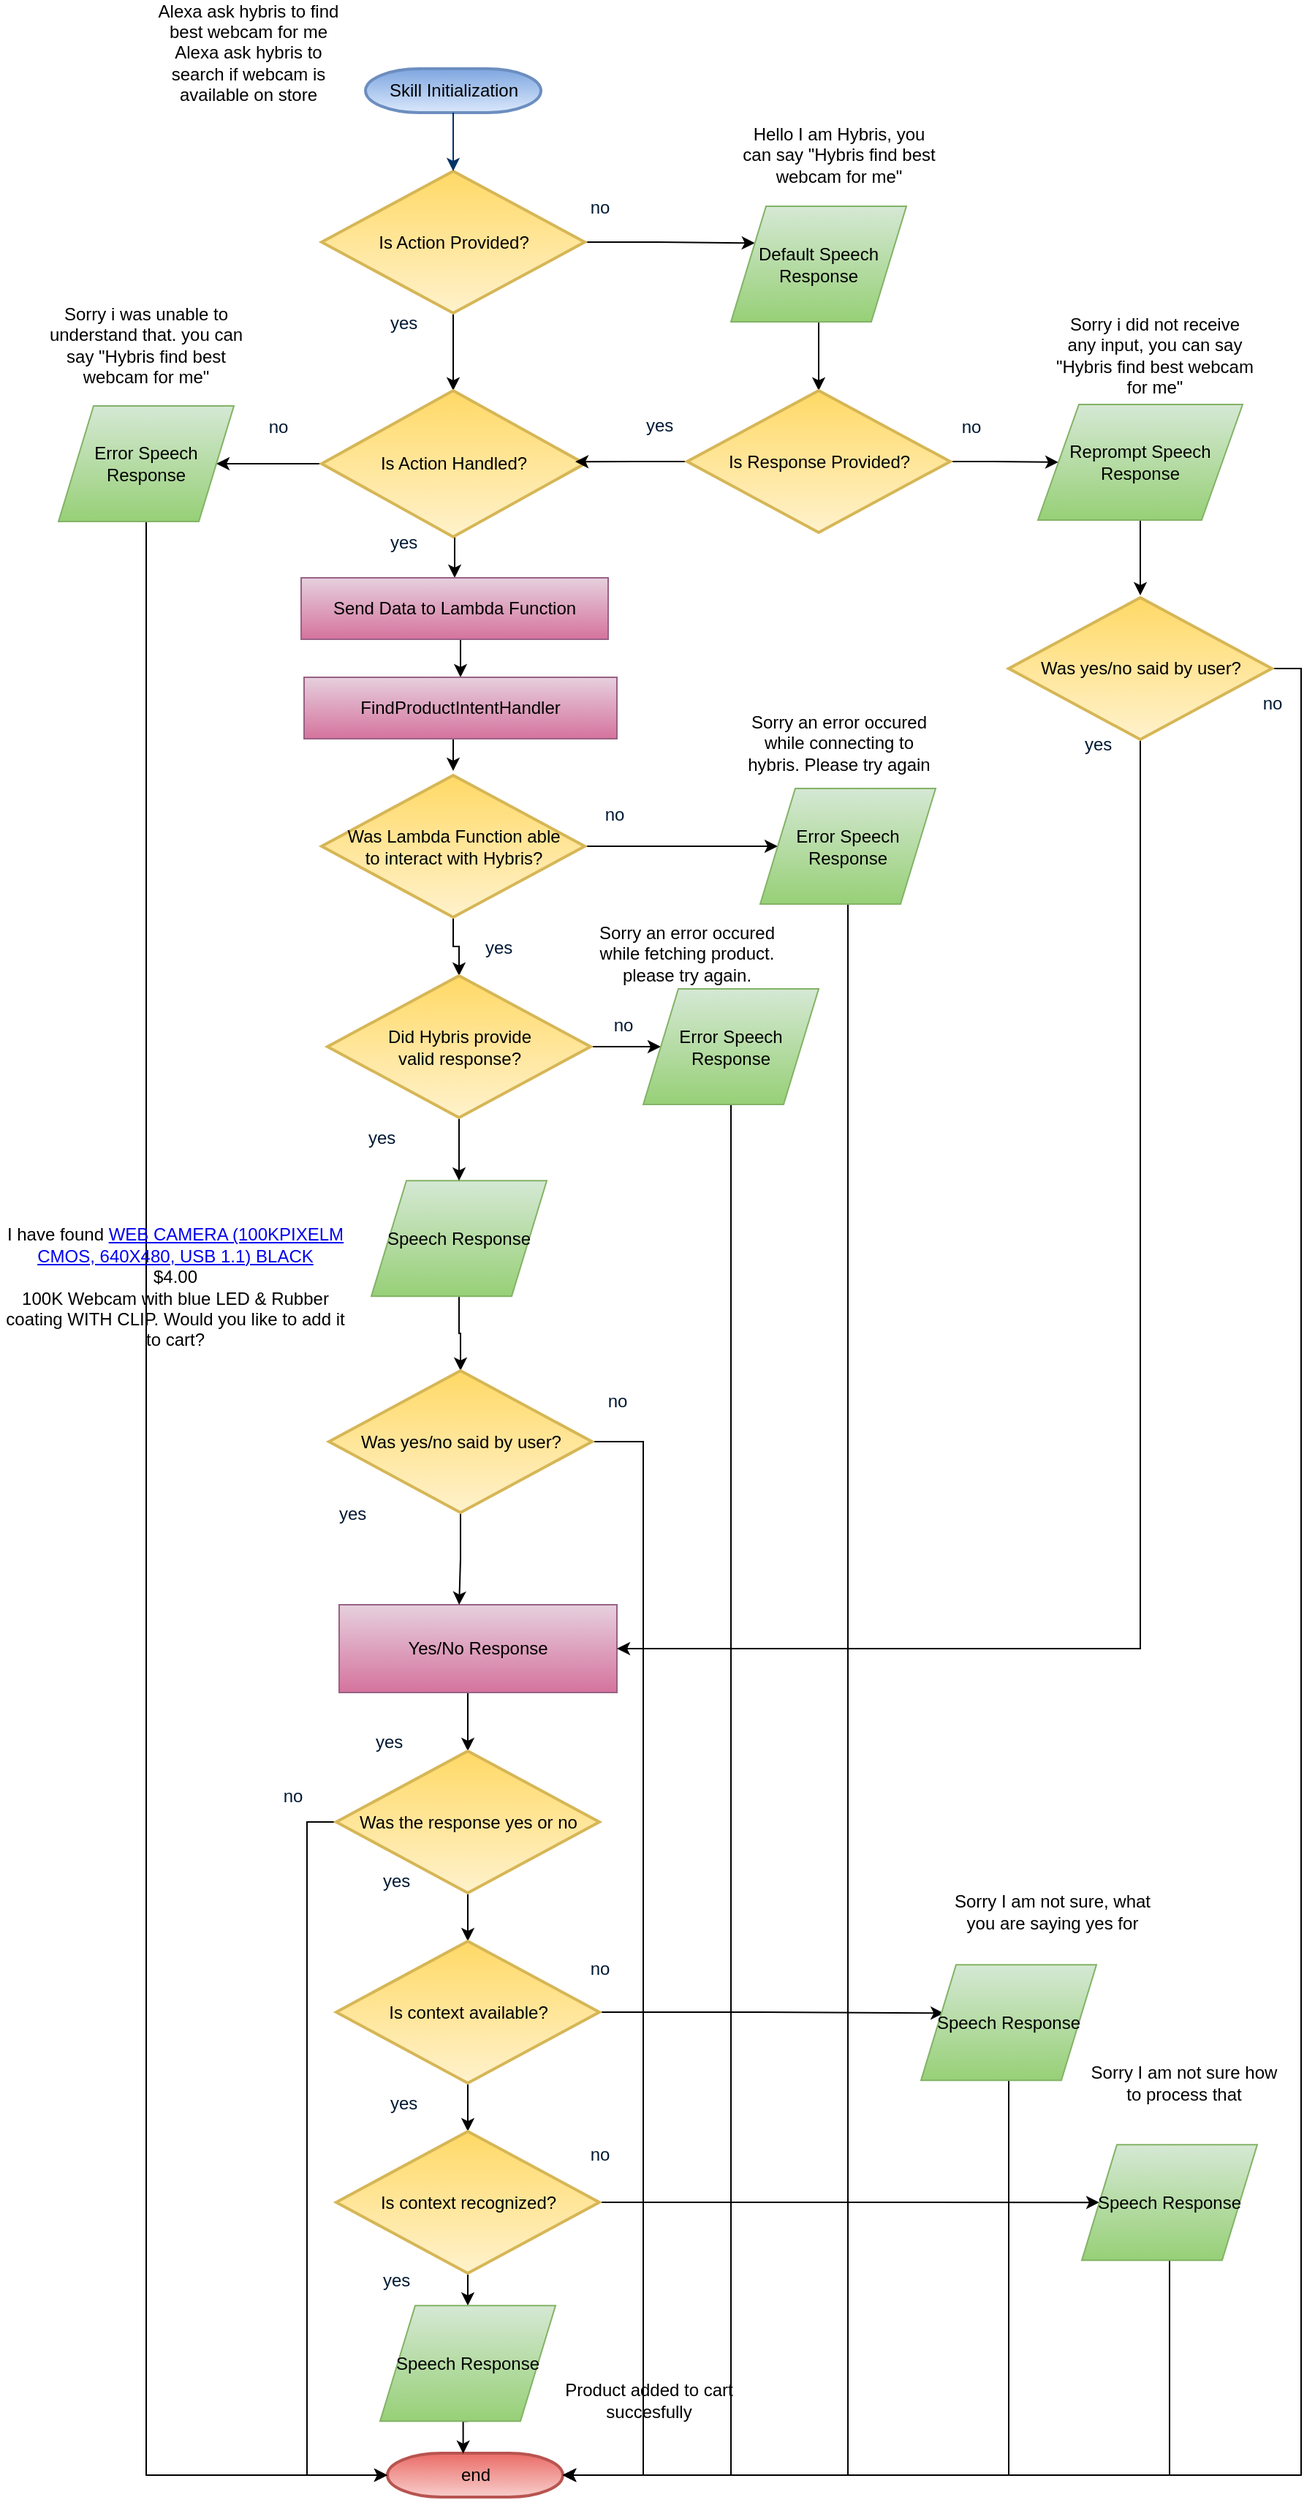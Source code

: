 <mxfile version="10.6.0" type="device"><diagram id="6a731a19-8d31-9384-78a2-239565b7b9f0" name="Page-1"><mxGraphModel dx="1250" dy="582" grid="1" gridSize="10" guides="1" tooltips="1" connect="1" arrows="1" fold="1" page="1" pageScale="1" pageWidth="1169" pageHeight="827" background="#ffffff" math="0" shadow="0"><root><mxCell id="0"/><mxCell id="1" parent="0"/><mxCell id="2" value="Skill Initialization" style="shape=mxgraph.flowchart.terminator;fillColor=#dae8fc;strokeColor=#6c8ebf;strokeWidth=2;gradientDirection=north;fontStyle=0;html=1;gradientColor=#7ea6e0;" parent="1" vertex="1"><mxGeometry x="260" y="60" width="120" height="30" as="geometry"/></mxCell><mxCell id="mYkq4KVQKV06vz_2xsbo-56" style="edgeStyle=orthogonalEdgeStyle;rounded=0;orthogonalLoop=1;jettySize=auto;html=1;entryX=0;entryY=0.25;entryDx=0;entryDy=0;" edge="1" parent="1" source="6" target="mYkq4KVQKV06vz_2xsbo-55"><mxGeometry relative="1" as="geometry"/></mxCell><mxCell id="mYkq4KVQKV06vz_2xsbo-64" style="edgeStyle=orthogonalEdgeStyle;rounded=0;orthogonalLoop=1;jettySize=auto;html=1;exitX=0.5;exitY=1;exitDx=0;exitDy=0;exitPerimeter=0;entryX=0.5;entryY=0;entryDx=0;entryDy=0;entryPerimeter=0;" edge="1" parent="1" source="6" target="mYkq4KVQKV06vz_2xsbo-57"><mxGeometry relative="1" as="geometry"/></mxCell><mxCell id="6" value="Is Action Provided?" style="shape=mxgraph.flowchart.decision;fillColor=#fff2cc;strokeColor=#d6b656;strokeWidth=2;gradientDirection=north;fontStyle=0;html=1;gradientColor=#ffd966;" parent="1" vertex="1"><mxGeometry x="230" y="130" width="180" height="97" as="geometry"/></mxCell><mxCell id="7" style="fontColor=#001933;fontStyle=1;strokeColor=#003366;strokeWidth=1;html=1;" parent="1" source="2" edge="1"><mxGeometry relative="1" as="geometry"><mxPoint x="320" y="130" as="targetPoint"/></mxGeometry></mxCell><mxCell id="11" value="yes" style="text;fontColor=#001933;fontStyle=0;html=1;strokeColor=none;gradientColor=none;fillColor=none;strokeWidth=2;" parent="1" vertex="1"><mxGeometry x="275" y="220" width="40" height="26" as="geometry"/></mxCell><mxCell id="14" value="no" style="text;fontColor=#001933;fontStyle=0;html=1;strokeColor=none;gradientColor=none;fillColor=none;strokeWidth=2;align=center;" parent="1" vertex="1"><mxGeometry x="400" y="141" width="40" height="26" as="geometry"/></mxCell><mxCell id="40" value="end" style="shape=mxgraph.flowchart.terminator;fillColor=#f8cecc;strokeColor=#b85450;strokeWidth=2;gradientDirection=north;fontStyle=0;html=1;gradientColor=#ea6b66;" parent="1" vertex="1"><mxGeometry x="275" y="1690" width="120" height="30" as="geometry"/></mxCell><mxCell id="mYkq4KVQKV06vz_2xsbo-84" style="edgeStyle=orthogonalEdgeStyle;rounded=0;orthogonalLoop=1;jettySize=auto;html=1;exitX=0.5;exitY=1;exitDx=0;exitDy=0;entryX=0.5;entryY=0;entryDx=0;entryDy=0;entryPerimeter=0;" edge="1" parent="1" source="mYkq4KVQKV06vz_2xsbo-55" target="mYkq4KVQKV06vz_2xsbo-58"><mxGeometry relative="1" as="geometry"/></mxCell><mxCell id="mYkq4KVQKV06vz_2xsbo-55" value="Default Speech Response" style="shape=parallelogram;perimeter=parallelogramPerimeter;whiteSpace=wrap;html=1;fillColor=#d5e8d4;strokeColor=#82b366;gradientColor=#97d077;" vertex="1" parent="1"><mxGeometry x="510" y="154" width="120" height="79" as="geometry"/></mxCell><mxCell id="mYkq4KVQKV06vz_2xsbo-67" style="edgeStyle=orthogonalEdgeStyle;rounded=0;orthogonalLoop=1;jettySize=auto;html=1;exitX=0.5;exitY=1;exitDx=0;exitDy=0;exitPerimeter=0;entryX=0.5;entryY=0;entryDx=0;entryDy=0;" edge="1" parent="1" source="mYkq4KVQKV06vz_2xsbo-57" target="mYkq4KVQKV06vz_2xsbo-59"><mxGeometry relative="1" as="geometry"/></mxCell><mxCell id="mYkq4KVQKV06vz_2xsbo-70" style="edgeStyle=orthogonalEdgeStyle;rounded=0;orthogonalLoop=1;jettySize=auto;html=1;exitX=0;exitY=0.5;exitDx=0;exitDy=0;exitPerimeter=0;" edge="1" parent="1" source="mYkq4KVQKV06vz_2xsbo-57" target="mYkq4KVQKV06vz_2xsbo-69"><mxGeometry relative="1" as="geometry"/></mxCell><mxCell id="mYkq4KVQKV06vz_2xsbo-57" value="Is Action Handled?" style="shape=mxgraph.flowchart.decision;fillColor=#fff2cc;strokeColor=#d6b656;strokeWidth=2;gradientDirection=north;fontStyle=0;html=1;gradientColor=#ffd966;" vertex="1" parent="1"><mxGeometry x="230" y="280" width="180" height="100" as="geometry"/></mxCell><mxCell id="mYkq4KVQKV06vz_2xsbo-72" style="edgeStyle=orthogonalEdgeStyle;rounded=0;orthogonalLoop=1;jettySize=auto;html=1;exitX=1;exitY=0.5;exitDx=0;exitDy=0;exitPerimeter=0;entryX=0;entryY=0.5;entryDx=0;entryDy=0;" edge="1" parent="1" source="mYkq4KVQKV06vz_2xsbo-58" target="mYkq4KVQKV06vz_2xsbo-62"><mxGeometry relative="1" as="geometry"/></mxCell><mxCell id="mYkq4KVQKV06vz_2xsbo-73" style="edgeStyle=orthogonalEdgeStyle;rounded=0;orthogonalLoop=1;jettySize=auto;html=1;exitX=0;exitY=0.5;exitDx=0;exitDy=0;exitPerimeter=0;entryX=0.964;entryY=0.486;entryDx=0;entryDy=0;entryPerimeter=0;" edge="1" parent="1" source="mYkq4KVQKV06vz_2xsbo-58" target="mYkq4KVQKV06vz_2xsbo-57"><mxGeometry relative="1" as="geometry"/></mxCell><mxCell id="mYkq4KVQKV06vz_2xsbo-58" value="Is Response Provided?" style="shape=mxgraph.flowchart.decision;fillColor=#fff2cc;strokeColor=#d6b656;strokeWidth=2;gradientDirection=north;fontStyle=0;html=1;gradientColor=#ffd966;" vertex="1" parent="1"><mxGeometry x="480" y="280" width="180" height="97" as="geometry"/></mxCell><mxCell id="mYkq4KVQKV06vz_2xsbo-131" style="edgeStyle=orthogonalEdgeStyle;rounded=0;orthogonalLoop=1;jettySize=auto;html=1;exitX=0.5;exitY=1;exitDx=0;exitDy=0;entryX=0.5;entryY=0;entryDx=0;entryDy=0;" edge="1" parent="1" source="mYkq4KVQKV06vz_2xsbo-59" target="mYkq4KVQKV06vz_2xsbo-130"><mxGeometry relative="1" as="geometry"/></mxCell><mxCell id="mYkq4KVQKV06vz_2xsbo-59" value="Send Data to Lambda Function" style="rounded=0;whiteSpace=wrap;html=1;fillColor=#e6d0de;strokeColor=#996185;gradientColor=#d5739d;" vertex="1" parent="1"><mxGeometry x="216" y="408" width="210" height="42" as="geometry"/></mxCell><mxCell id="mYkq4KVQKV06vz_2xsbo-108" style="edgeStyle=orthogonalEdgeStyle;rounded=0;orthogonalLoop=1;jettySize=auto;html=1;exitX=0.5;exitY=1;exitDx=0;exitDy=0;entryX=0.5;entryY=0;entryDx=0;entryDy=0;entryPerimeter=0;" edge="1" parent="1"><mxGeometry relative="1" as="geometry"><mxPoint x="335" y="1170" as="sourcePoint"/><mxPoint x="330" y="1210" as="targetPoint"/><Array as="points"><mxPoint x="330" y="1170"/></Array></mxGeometry></mxCell><mxCell id="mYkq4KVQKV06vz_2xsbo-60" value="Yes/No Response" style="rounded=0;whiteSpace=wrap;html=1;fillColor=#e6d0de;strokeColor=#996185;gradientColor=#d5739d;" vertex="1" parent="1"><mxGeometry x="242" y="1110" width="190" height="60" as="geometry"/></mxCell><mxCell id="mYkq4KVQKV06vz_2xsbo-103" style="edgeStyle=orthogonalEdgeStyle;rounded=0;orthogonalLoop=1;jettySize=auto;html=1;exitX=0.5;exitY=1;exitDx=0;exitDy=0;entryX=0.5;entryY=0;entryDx=0;entryDy=0;entryPerimeter=0;" edge="1" parent="1" source="mYkq4KVQKV06vz_2xsbo-61" target="mYkq4KVQKV06vz_2xsbo-102"><mxGeometry relative="1" as="geometry"/></mxCell><mxCell id="mYkq4KVQKV06vz_2xsbo-61" value="Speech Response" style="shape=parallelogram;perimeter=parallelogramPerimeter;whiteSpace=wrap;html=1;fillColor=#d5e8d4;strokeColor=#82b366;gradientColor=#97d077;" vertex="1" parent="1"><mxGeometry x="264" y="820.1" width="120" height="79" as="geometry"/></mxCell><mxCell id="mYkq4KVQKV06vz_2xsbo-76" style="edgeStyle=orthogonalEdgeStyle;rounded=0;orthogonalLoop=1;jettySize=auto;html=1;exitX=0.5;exitY=1;exitDx=0;exitDy=0;" edge="1" parent="1" source="mYkq4KVQKV06vz_2xsbo-62"><mxGeometry relative="1" as="geometry"><mxPoint x="790" y="420" as="targetPoint"/></mxGeometry></mxCell><mxCell id="mYkq4KVQKV06vz_2xsbo-62" value="Reprompt Speech Response" style="shape=parallelogram;perimeter=parallelogramPerimeter;whiteSpace=wrap;html=1;fillColor=#d5e8d4;strokeColor=#82b366;gradientColor=#97d077;" vertex="1" parent="1"><mxGeometry x="720" y="289.5" width="140" height="79" as="geometry"/></mxCell><mxCell id="mYkq4KVQKV06vz_2xsbo-77" style="edgeStyle=orthogonalEdgeStyle;rounded=0;orthogonalLoop=1;jettySize=auto;html=1;exitX=0.5;exitY=1;exitDx=0;exitDy=0;exitPerimeter=0;entryX=1;entryY=0.5;entryDx=0;entryDy=0;" edge="1" parent="1" source="mYkq4KVQKV06vz_2xsbo-63" target="mYkq4KVQKV06vz_2xsbo-60"><mxGeometry relative="1" as="geometry"/></mxCell><mxCell id="mYkq4KVQKV06vz_2xsbo-81" style="edgeStyle=orthogonalEdgeStyle;rounded=0;orthogonalLoop=1;jettySize=auto;html=1;exitX=1;exitY=0.5;exitDx=0;exitDy=0;exitPerimeter=0;entryX=1;entryY=0.5;entryDx=0;entryDy=0;entryPerimeter=0;" edge="1" parent="1" source="mYkq4KVQKV06vz_2xsbo-63" target="40"><mxGeometry relative="1" as="geometry"/></mxCell><mxCell id="mYkq4KVQKV06vz_2xsbo-63" value="Was yes/no said by user?" style="shape=mxgraph.flowchart.decision;fillColor=#fff2cc;strokeColor=#d6b656;strokeWidth=2;gradientDirection=north;fontStyle=0;html=1;gradientColor=#ffd966;" vertex="1" parent="1"><mxGeometry x="700" y="421.5" width="180" height="97" as="geometry"/></mxCell><mxCell id="mYkq4KVQKV06vz_2xsbo-68" value="yes" style="text;fontColor=#001933;fontStyle=0;html=1;strokeColor=none;gradientColor=none;fillColor=none;strokeWidth=2;" vertex="1" parent="1"><mxGeometry x="275" y="369.5" width="40" height="26" as="geometry"/></mxCell><mxCell id="mYkq4KVQKV06vz_2xsbo-83" style="edgeStyle=orthogonalEdgeStyle;rounded=0;orthogonalLoop=1;jettySize=auto;html=1;exitX=0.5;exitY=1;exitDx=0;exitDy=0;entryX=0;entryY=0.5;entryDx=0;entryDy=0;entryPerimeter=0;" edge="1" parent="1" source="mYkq4KVQKV06vz_2xsbo-69" target="40"><mxGeometry relative="1" as="geometry"/></mxCell><mxCell id="mYkq4KVQKV06vz_2xsbo-69" value="Error Speech Response" style="shape=parallelogram;perimeter=parallelogramPerimeter;whiteSpace=wrap;html=1;fillColor=#d5e8d4;strokeColor=#82b366;gradientColor=#97d077;" vertex="1" parent="1"><mxGeometry x="50" y="290.5" width="120" height="79" as="geometry"/></mxCell><mxCell id="mYkq4KVQKV06vz_2xsbo-71" value="no" style="text;fontColor=#001933;fontStyle=0;html=1;strokeColor=none;gradientColor=none;fillColor=none;strokeWidth=2;align=center;" vertex="1" parent="1"><mxGeometry x="180" y="290.5" width="40" height="26" as="geometry"/></mxCell><mxCell id="mYkq4KVQKV06vz_2xsbo-74" value="yes" style="text;fontColor=#001933;fontStyle=0;html=1;strokeColor=none;gradientColor=none;fillColor=none;strokeWidth=2;" vertex="1" parent="1"><mxGeometry x="450" y="289.5" width="40" height="26" as="geometry"/></mxCell><mxCell id="mYkq4KVQKV06vz_2xsbo-75" value="no" style="text;fontColor=#001933;fontStyle=0;html=1;strokeColor=none;gradientColor=none;fillColor=none;strokeWidth=2;align=center;" vertex="1" parent="1"><mxGeometry x="654" y="290.5" width="40" height="26" as="geometry"/></mxCell><mxCell id="mYkq4KVQKV06vz_2xsbo-78" value="Sorry i was unable to understand that. you can say &quot;Hybris find best webcam for me&quot;" style="text;html=1;strokeColor=none;fillColor=none;align=center;verticalAlign=middle;whiteSpace=wrap;rounded=0;" vertex="1" parent="1"><mxGeometry x="40" y="214" width="140" height="70" as="geometry"/></mxCell><mxCell id="mYkq4KVQKV06vz_2xsbo-79" value="Sorry i did not receive any input, you can say &quot;Hybris find best webcam for me&quot;" style="text;html=1;strokeColor=none;fillColor=none;align=center;verticalAlign=middle;whiteSpace=wrap;rounded=0;" vertex="1" parent="1"><mxGeometry x="730" y="220.5" width="140" height="70" as="geometry"/></mxCell><mxCell id="mYkq4KVQKV06vz_2xsbo-80" value="yes" style="text;fontColor=#001933;fontStyle=0;html=1;strokeColor=none;gradientColor=none;fillColor=none;strokeWidth=2;" vertex="1" parent="1"><mxGeometry x="750" y="508" width="40" height="26" as="geometry"/></mxCell><mxCell id="mYkq4KVQKV06vz_2xsbo-82" value="no" style="text;fontColor=#001933;fontStyle=0;html=1;strokeColor=none;gradientColor=none;fillColor=none;strokeWidth=2;align=center;" vertex="1" parent="1"><mxGeometry x="860" y="480" width="40" height="26" as="geometry"/></mxCell><mxCell id="mYkq4KVQKV06vz_2xsbo-88" style="edgeStyle=orthogonalEdgeStyle;rounded=0;orthogonalLoop=1;jettySize=auto;html=1;exitX=1;exitY=0.5;exitDx=0;exitDy=0;exitPerimeter=0;" edge="1" parent="1" source="mYkq4KVQKV06vz_2xsbo-85" target="mYkq4KVQKV06vz_2xsbo-86"><mxGeometry relative="1" as="geometry"/></mxCell><mxCell id="mYkq4KVQKV06vz_2xsbo-92" style="edgeStyle=orthogonalEdgeStyle;rounded=0;orthogonalLoop=1;jettySize=auto;html=1;exitX=0.5;exitY=1;exitDx=0;exitDy=0;exitPerimeter=0;entryX=0.5;entryY=0;entryDx=0;entryDy=0;entryPerimeter=0;" edge="1" parent="1" source="mYkq4KVQKV06vz_2xsbo-85" target="mYkq4KVQKV06vz_2xsbo-91"><mxGeometry relative="1" as="geometry"/></mxCell><mxCell id="mYkq4KVQKV06vz_2xsbo-85" value="Was Lambda Function able &lt;br&gt;to interact with Hybris?" style="shape=mxgraph.flowchart.decision;fillColor=#fff2cc;strokeColor=#d6b656;strokeWidth=2;gradientDirection=north;fontStyle=0;html=1;gradientColor=#ffd966;" vertex="1" parent="1"><mxGeometry x="230" y="543" width="180" height="97" as="geometry"/></mxCell><mxCell id="mYkq4KVQKV06vz_2xsbo-87" style="edgeStyle=orthogonalEdgeStyle;rounded=0;orthogonalLoop=1;jettySize=auto;html=1;exitX=0.5;exitY=1;exitDx=0;exitDy=0;entryX=1;entryY=0.5;entryDx=0;entryDy=0;entryPerimeter=0;" edge="1" parent="1" source="mYkq4KVQKV06vz_2xsbo-86" target="40"><mxGeometry relative="1" as="geometry"/></mxCell><mxCell id="mYkq4KVQKV06vz_2xsbo-86" value="Error Speech Response" style="shape=parallelogram;perimeter=parallelogramPerimeter;whiteSpace=wrap;html=1;fillColor=#d5e8d4;strokeColor=#82b366;gradientColor=#97d077;" vertex="1" parent="1"><mxGeometry x="530" y="552" width="120" height="79" as="geometry"/></mxCell><mxCell id="mYkq4KVQKV06vz_2xsbo-89" value="no" style="text;fontColor=#001933;fontStyle=0;html=1;strokeColor=none;gradientColor=none;fillColor=none;strokeWidth=2;align=center;" vertex="1" parent="1"><mxGeometry x="410" y="556" width="40" height="26" as="geometry"/></mxCell><mxCell id="mYkq4KVQKV06vz_2xsbo-94" style="edgeStyle=orthogonalEdgeStyle;rounded=0;orthogonalLoop=1;jettySize=auto;html=1;exitX=0.5;exitY=1;exitDx=0;exitDy=0;exitPerimeter=0;entryX=0.5;entryY=0;entryDx=0;entryDy=0;" edge="1" parent="1" source="mYkq4KVQKV06vz_2xsbo-91" target="mYkq4KVQKV06vz_2xsbo-61"><mxGeometry relative="1" as="geometry"/></mxCell><mxCell id="mYkq4KVQKV06vz_2xsbo-96" style="edgeStyle=orthogonalEdgeStyle;rounded=0;orthogonalLoop=1;jettySize=auto;html=1;exitX=1;exitY=0.5;exitDx=0;exitDy=0;exitPerimeter=0;entryX=0;entryY=0.5;entryDx=0;entryDy=0;" edge="1" parent="1" source="mYkq4KVQKV06vz_2xsbo-91" target="mYkq4KVQKV06vz_2xsbo-95"><mxGeometry relative="1" as="geometry"/></mxCell><mxCell id="mYkq4KVQKV06vz_2xsbo-91" value="Did Hybris provide &lt;br&gt;valid response?" style="shape=mxgraph.flowchart.decision;fillColor=#fff2cc;strokeColor=#d6b656;strokeWidth=2;gradientDirection=north;fontStyle=0;html=1;gradientColor=#ffd966;" vertex="1" parent="1"><mxGeometry x="234" y="680" width="180" height="97" as="geometry"/></mxCell><mxCell id="mYkq4KVQKV06vz_2xsbo-93" value="yes" style="text;fontColor=#001933;fontStyle=0;html=1;strokeColor=none;gradientColor=none;fillColor=none;strokeWidth=2;" vertex="1" parent="1"><mxGeometry x="340" y="647" width="40" height="26" as="geometry"/></mxCell><mxCell id="mYkq4KVQKV06vz_2xsbo-101" style="edgeStyle=orthogonalEdgeStyle;rounded=0;orthogonalLoop=1;jettySize=auto;html=1;exitX=0.5;exitY=1;exitDx=0;exitDy=0;entryX=1;entryY=0.5;entryDx=0;entryDy=0;entryPerimeter=0;" edge="1" parent="1" source="mYkq4KVQKV06vz_2xsbo-95" target="40"><mxGeometry relative="1" as="geometry"/></mxCell><mxCell id="mYkq4KVQKV06vz_2xsbo-95" value="Error Speech Response" style="shape=parallelogram;perimeter=parallelogramPerimeter;whiteSpace=wrap;html=1;fillColor=#d5e8d4;strokeColor=#82b366;gradientColor=#97d077;" vertex="1" parent="1"><mxGeometry x="450" y="689" width="120" height="79" as="geometry"/></mxCell><mxCell id="mYkq4KVQKV06vz_2xsbo-97" value="no" style="text;fontColor=#001933;fontStyle=0;html=1;strokeColor=none;gradientColor=none;fillColor=none;strokeWidth=2;align=center;" vertex="1" parent="1"><mxGeometry x="416" y="700" width="40" height="26" as="geometry"/></mxCell><mxCell id="mYkq4KVQKV06vz_2xsbo-98" value="yes" style="text;fontColor=#001933;fontStyle=0;html=1;strokeColor=none;gradientColor=none;fillColor=none;strokeWidth=2;" vertex="1" parent="1"><mxGeometry x="260" y="777" width="40" height="26" as="geometry"/></mxCell><mxCell id="mYkq4KVQKV06vz_2xsbo-99" value="Sorry an error occured while connecting to hybris. Please try again" style="text;html=1;strokeColor=none;fillColor=none;align=center;verticalAlign=middle;whiteSpace=wrap;rounded=0;" vertex="1" parent="1"><mxGeometry x="514" y="486" width="140" height="70" as="geometry"/></mxCell><mxCell id="mYkq4KVQKV06vz_2xsbo-100" value="Sorry an error occured while fetching product. please try again." style="text;html=1;strokeColor=none;fillColor=none;align=center;verticalAlign=middle;whiteSpace=wrap;rounded=0;" vertex="1" parent="1"><mxGeometry x="410" y="630" width="140" height="70" as="geometry"/></mxCell><mxCell id="mYkq4KVQKV06vz_2xsbo-105" style="edgeStyle=orthogonalEdgeStyle;rounded=0;orthogonalLoop=1;jettySize=auto;html=1;exitX=0.5;exitY=1;exitDx=0;exitDy=0;exitPerimeter=0;entryX=0.432;entryY=0;entryDx=0;entryDy=0;entryPerimeter=0;" edge="1" parent="1" source="mYkq4KVQKV06vz_2xsbo-102" target="mYkq4KVQKV06vz_2xsbo-60"><mxGeometry relative="1" as="geometry"/></mxCell><mxCell id="mYkq4KVQKV06vz_2xsbo-106" style="edgeStyle=orthogonalEdgeStyle;rounded=0;orthogonalLoop=1;jettySize=auto;html=1;exitX=1;exitY=0.5;exitDx=0;exitDy=0;exitPerimeter=0;entryX=1;entryY=0.5;entryDx=0;entryDy=0;entryPerimeter=0;" edge="1" parent="1" source="mYkq4KVQKV06vz_2xsbo-102" target="40"><mxGeometry relative="1" as="geometry"><Array as="points"><mxPoint x="450" y="999"/><mxPoint x="450" y="1705"/></Array></mxGeometry></mxCell><mxCell id="mYkq4KVQKV06vz_2xsbo-102" value="Was yes/no said by user?" style="shape=mxgraph.flowchart.decision;fillColor=#fff2cc;strokeColor=#d6b656;strokeWidth=2;gradientDirection=north;fontStyle=0;html=1;gradientColor=#ffd966;" vertex="1" parent="1"><mxGeometry x="235" y="950" width="180" height="97" as="geometry"/></mxCell><mxCell id="mYkq4KVQKV06vz_2xsbo-104" value="yes" style="text;fontColor=#001933;fontStyle=0;html=1;strokeColor=none;gradientColor=none;fillColor=none;strokeWidth=2;" vertex="1" parent="1"><mxGeometry x="240" y="1034" width="40" height="26" as="geometry"/></mxCell><mxCell id="mYkq4KVQKV06vz_2xsbo-111" style="edgeStyle=orthogonalEdgeStyle;rounded=0;orthogonalLoop=1;jettySize=auto;html=1;exitX=0.5;exitY=1;exitDx=0;exitDy=0;exitPerimeter=0;entryX=0.5;entryY=0;entryDx=0;entryDy=0;entryPerimeter=0;" edge="1" parent="1" source="mYkq4KVQKV06vz_2xsbo-107" target="mYkq4KVQKV06vz_2xsbo-110"><mxGeometry relative="1" as="geometry"/></mxCell><mxCell id="mYkq4KVQKV06vz_2xsbo-146" style="edgeStyle=orthogonalEdgeStyle;rounded=0;orthogonalLoop=1;jettySize=auto;html=1;exitX=0;exitY=0.5;exitDx=0;exitDy=0;exitPerimeter=0;entryX=0;entryY=0.5;entryDx=0;entryDy=0;entryPerimeter=0;" edge="1" parent="1" source="mYkq4KVQKV06vz_2xsbo-107" target="40"><mxGeometry relative="1" as="geometry"/></mxCell><mxCell id="mYkq4KVQKV06vz_2xsbo-107" value="Was the response yes or no" style="shape=mxgraph.flowchart.decision;fillColor=#fff2cc;strokeColor=#d6b656;strokeWidth=2;gradientDirection=north;fontStyle=0;html=1;gradientColor=#ffd966;" vertex="1" parent="1"><mxGeometry x="240" y="1210" width="180" height="97" as="geometry"/></mxCell><mxCell id="mYkq4KVQKV06vz_2xsbo-109" value="yes" style="text;fontColor=#001933;fontStyle=0;html=1;strokeColor=none;gradientColor=none;fillColor=none;strokeWidth=2;" vertex="1" parent="1"><mxGeometry x="265" y="1190" width="40" height="26" as="geometry"/></mxCell><mxCell id="mYkq4KVQKV06vz_2xsbo-113" style="edgeStyle=orthogonalEdgeStyle;rounded=0;orthogonalLoop=1;jettySize=auto;html=1;exitX=0.5;exitY=1;exitDx=0;exitDy=0;exitPerimeter=0;entryX=0.5;entryY=0;entryDx=0;entryDy=0;entryPerimeter=0;" edge="1" parent="1" source="mYkq4KVQKV06vz_2xsbo-110" target="mYkq4KVQKV06vz_2xsbo-112"><mxGeometry relative="1" as="geometry"/></mxCell><mxCell id="mYkq4KVQKV06vz_2xsbo-121" style="edgeStyle=orthogonalEdgeStyle;rounded=0;orthogonalLoop=1;jettySize=auto;html=1;exitX=1;exitY=0.5;exitDx=0;exitDy=0;exitPerimeter=0;entryX=0.13;entryY=0.419;entryDx=0;entryDy=0;entryPerimeter=0;" edge="1" parent="1" source="mYkq4KVQKV06vz_2xsbo-110" target="mYkq4KVQKV06vz_2xsbo-120"><mxGeometry relative="1" as="geometry"/></mxCell><mxCell id="mYkq4KVQKV06vz_2xsbo-110" value="Is context available?" style="shape=mxgraph.flowchart.decision;fillColor=#fff2cc;strokeColor=#d6b656;strokeWidth=2;gradientDirection=north;fontStyle=0;html=1;gradientColor=#ffd966;" vertex="1" parent="1"><mxGeometry x="240" y="1340" width="180" height="97" as="geometry"/></mxCell><mxCell id="mYkq4KVQKV06vz_2xsbo-125" style="edgeStyle=orthogonalEdgeStyle;rounded=0;orthogonalLoop=1;jettySize=auto;html=1;exitX=1;exitY=0.5;exitDx=0;exitDy=0;exitPerimeter=0;entryX=0;entryY=0.5;entryDx=0;entryDy=0;" edge="1" parent="1" source="mYkq4KVQKV06vz_2xsbo-112" target="mYkq4KVQKV06vz_2xsbo-124"><mxGeometry relative="1" as="geometry"/></mxCell><mxCell id="mYkq4KVQKV06vz_2xsbo-138" style="edgeStyle=orthogonalEdgeStyle;rounded=0;orthogonalLoop=1;jettySize=auto;html=1;exitX=0.5;exitY=1;exitDx=0;exitDy=0;exitPerimeter=0;entryX=0.5;entryY=0;entryDx=0;entryDy=0;" edge="1" parent="1" source="mYkq4KVQKV06vz_2xsbo-112" target="mYkq4KVQKV06vz_2xsbo-136"><mxGeometry relative="1" as="geometry"/></mxCell><mxCell id="mYkq4KVQKV06vz_2xsbo-112" value="Is context recognized?" style="shape=mxgraph.flowchart.decision;fillColor=#fff2cc;strokeColor=#d6b656;strokeWidth=2;gradientDirection=north;fontStyle=0;html=1;gradientColor=#ffd966;" vertex="1" parent="1"><mxGeometry x="240" y="1470" width="180" height="97" as="geometry"/></mxCell><mxCell id="mYkq4KVQKV06vz_2xsbo-114" value="yes" style="text;fontColor=#001933;fontStyle=0;html=1;strokeColor=none;gradientColor=none;fillColor=none;strokeWidth=2;" vertex="1" parent="1"><mxGeometry x="270" y="1285" width="40" height="26" as="geometry"/></mxCell><mxCell id="mYkq4KVQKV06vz_2xsbo-115" value="yes" style="text;fontColor=#001933;fontStyle=0;html=1;strokeColor=none;gradientColor=none;fillColor=none;strokeWidth=2;" vertex="1" parent="1"><mxGeometry x="275" y="1437" width="40" height="26" as="geometry"/></mxCell><mxCell id="mYkq4KVQKV06vz_2xsbo-116" value="I have found&amp;nbsp;&lt;a href=&quot;https://hybrisdemo.borngroup.com/yacceleratorstorefront/electronics/en/Open-Catalogue/Cameras/Webcams/Web-Camera-%28100KpixelM-CMOS%2C-640X480%2C-USB-1-1%29-Black/p/280916&quot;&gt;WEB CAMERA (100KPIXELM CMOS, 640X480, USB 1.1) BLACK&lt;/a&gt;&lt;div&gt;&lt;div&gt;$4.00&lt;/div&gt;&lt;/div&gt;&lt;div&gt;100K Webcam with blue LED &amp;amp; Rubber coating WITH CLIP. Would you like to add it to cart?&lt;/div&gt;" style="text;html=1;align=center;verticalAlign=middle;whiteSpace=wrap;rounded=0;" vertex="1" parent="1"><mxGeometry x="10" y="820" width="240" height="145" as="geometry"/></mxCell><mxCell id="mYkq4KVQKV06vz_2xsbo-117" value="no" style="text;fontColor=#001933;fontStyle=0;html=1;strokeColor=none;gradientColor=none;fillColor=none;strokeWidth=2;align=center;" vertex="1" parent="1"><mxGeometry x="412" y="957" width="40" height="26" as="geometry"/></mxCell><mxCell id="mYkq4KVQKV06vz_2xsbo-119" value="no" style="text;fontColor=#001933;fontStyle=0;html=1;strokeColor=none;gradientColor=none;fillColor=none;strokeWidth=2;align=center;" vertex="1" parent="1"><mxGeometry x="190" y="1227" width="40" height="26" as="geometry"/></mxCell><mxCell id="mYkq4KVQKV06vz_2xsbo-123" style="edgeStyle=orthogonalEdgeStyle;rounded=0;orthogonalLoop=1;jettySize=auto;html=1;exitX=0.5;exitY=1;exitDx=0;exitDy=0;entryX=1;entryY=0.5;entryDx=0;entryDy=0;entryPerimeter=0;" edge="1" parent="1" source="mYkq4KVQKV06vz_2xsbo-120" target="40"><mxGeometry relative="1" as="geometry"/></mxCell><mxCell id="mYkq4KVQKV06vz_2xsbo-120" value="Speech Response" style="shape=parallelogram;perimeter=parallelogramPerimeter;whiteSpace=wrap;html=1;fillColor=#d5e8d4;strokeColor=#82b366;gradientColor=#97d077;" vertex="1" parent="1"><mxGeometry x="640" y="1356.1" width="120" height="79" as="geometry"/></mxCell><mxCell id="mYkq4KVQKV06vz_2xsbo-122" value="Sorry I am not sure, what you are saying yes for" style="text;html=1;strokeColor=none;fillColor=none;align=center;verticalAlign=middle;whiteSpace=wrap;rounded=0;" vertex="1" parent="1"><mxGeometry x="660" y="1285" width="140" height="70" as="geometry"/></mxCell><mxCell id="mYkq4KVQKV06vz_2xsbo-126" style="edgeStyle=orthogonalEdgeStyle;rounded=0;orthogonalLoop=1;jettySize=auto;html=1;exitX=0.5;exitY=1;exitDx=0;exitDy=0;entryX=1;entryY=0.5;entryDx=0;entryDy=0;entryPerimeter=0;" edge="1" parent="1" source="mYkq4KVQKV06vz_2xsbo-124" target="40"><mxGeometry relative="1" as="geometry"/></mxCell><mxCell id="mYkq4KVQKV06vz_2xsbo-124" value="Speech Response" style="shape=parallelogram;perimeter=parallelogramPerimeter;whiteSpace=wrap;html=1;fillColor=#d5e8d4;strokeColor=#82b366;gradientColor=#97d077;" vertex="1" parent="1"><mxGeometry x="750" y="1479.1" width="120" height="79" as="geometry"/></mxCell><mxCell id="mYkq4KVQKV06vz_2xsbo-127" value="Sorry I am not sure how to process that" style="text;html=1;strokeColor=none;fillColor=none;align=center;verticalAlign=middle;whiteSpace=wrap;rounded=0;" vertex="1" parent="1"><mxGeometry x="750" y="1402" width="140" height="70" as="geometry"/></mxCell><mxCell id="mYkq4KVQKV06vz_2xsbo-128" value="no" style="text;fontColor=#001933;fontStyle=0;html=1;strokeColor=none;gradientColor=none;fillColor=none;strokeWidth=2;align=center;" vertex="1" parent="1"><mxGeometry x="400" y="1345" width="40" height="26" as="geometry"/></mxCell><mxCell id="mYkq4KVQKV06vz_2xsbo-129" value="no" style="text;fontColor=#001933;fontStyle=0;html=1;strokeColor=none;gradientColor=none;fillColor=none;strokeWidth=2;align=center;" vertex="1" parent="1"><mxGeometry x="400" y="1472" width="40" height="26" as="geometry"/></mxCell><mxCell id="mYkq4KVQKV06vz_2xsbo-132" style="edgeStyle=orthogonalEdgeStyle;rounded=0;orthogonalLoop=1;jettySize=auto;html=1;exitX=0.5;exitY=1;exitDx=0;exitDy=0;" edge="1" parent="1" source="mYkq4KVQKV06vz_2xsbo-130"><mxGeometry relative="1" as="geometry"><mxPoint x="320" y="540" as="targetPoint"/></mxGeometry></mxCell><mxCell id="mYkq4KVQKV06vz_2xsbo-130" value="FindProductIntentHandler" style="rounded=0;whiteSpace=wrap;html=1;fillColor=#e6d0de;strokeColor=#996185;gradientColor=#d5739d;" vertex="1" parent="1"><mxGeometry x="218" y="476" width="214" height="42" as="geometry"/></mxCell><mxCell id="mYkq4KVQKV06vz_2xsbo-133" value="Hello I am Hybris, you can say &quot;Hybris find best webcam for me&quot;" style="text;html=1;strokeColor=none;fillColor=none;align=center;verticalAlign=middle;whiteSpace=wrap;rounded=0;" vertex="1" parent="1"><mxGeometry x="514" y="84" width="140" height="70" as="geometry"/></mxCell><mxCell id="mYkq4KVQKV06vz_2xsbo-134" value="Alexa ask hybris to find best webcam for me&lt;br&gt;Alexa ask hybris to search if webcam is available on store&lt;br&gt;" style="text;html=1;strokeColor=none;fillColor=none;align=center;verticalAlign=middle;whiteSpace=wrap;rounded=0;" vertex="1" parent="1"><mxGeometry x="110" y="14" width="140" height="70" as="geometry"/></mxCell><mxCell id="mYkq4KVQKV06vz_2xsbo-137" style="edgeStyle=orthogonalEdgeStyle;rounded=0;orthogonalLoop=1;jettySize=auto;html=1;exitX=0.5;exitY=1;exitDx=0;exitDy=0;entryX=0.432;entryY=0.013;entryDx=0;entryDy=0;entryPerimeter=0;" edge="1" parent="1" source="mYkq4KVQKV06vz_2xsbo-136" target="40"><mxGeometry relative="1" as="geometry"/></mxCell><mxCell id="mYkq4KVQKV06vz_2xsbo-136" value="Speech Response" style="shape=parallelogram;perimeter=parallelogramPerimeter;whiteSpace=wrap;html=1;fillColor=#d5e8d4;strokeColor=#82b366;gradientColor=#97d077;" vertex="1" parent="1"><mxGeometry x="270" y="1589.1" width="120" height="79" as="geometry"/></mxCell><mxCell id="mYkq4KVQKV06vz_2xsbo-139" value="yes" style="text;fontColor=#001933;fontStyle=0;html=1;strokeColor=none;gradientColor=none;fillColor=none;strokeWidth=2;" vertex="1" parent="1"><mxGeometry x="270" y="1558" width="40" height="26" as="geometry"/></mxCell><mxCell id="mYkq4KVQKV06vz_2xsbo-140" value="Product added to cart succesfully" style="text;html=1;strokeColor=none;fillColor=none;align=center;verticalAlign=middle;whiteSpace=wrap;rounded=0;" vertex="1" parent="1"><mxGeometry x="384" y="1619" width="140" height="70" as="geometry"/></mxCell></root></mxGraphModel></diagram></mxfile>